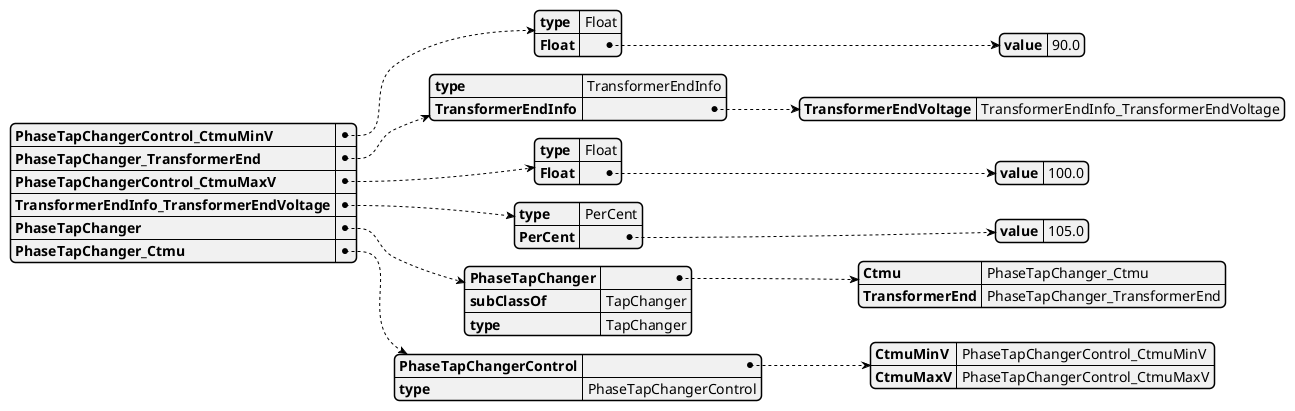 @startjson
{
  "PhaseTapChangerControl_CtmuMinV": {
    "type": "Float",
    "Float": {
      "value": "90.0"
    }
  },
  "PhaseTapChanger_TransformerEnd": {
    "type": "TransformerEndInfo",
    "TransformerEndInfo": {
      "TransformerEndVoltage": "TransformerEndInfo_TransformerEndVoltage"
    }
  },
  "PhaseTapChangerControl_CtmuMaxV": {
    "type": "Float",
    "Float": {
      "value": "100.0"
    }
  },
  "TransformerEndInfo_TransformerEndVoltage": {
    "type": "PerCent",
    "PerCent": {
      "value": "105.0"
    }
  },
  "PhaseTapChanger": {
    "PhaseTapChanger": {
      "Ctmu": "PhaseTapChanger_Ctmu",
      "TransformerEnd": "PhaseTapChanger_TransformerEnd"
    },
    "subClassOf": "TapChanger",
    "type": "TapChanger"
  },
  "PhaseTapChanger_Ctmu": {
    "PhaseTapChangerControl": {
      "CtmuMinV": "PhaseTapChangerControl_CtmuMinV",
      "CtmuMaxV": "PhaseTapChangerControl_CtmuMaxV"
    },
    "type": "PhaseTapChangerControl"
  }
}
@endjson
